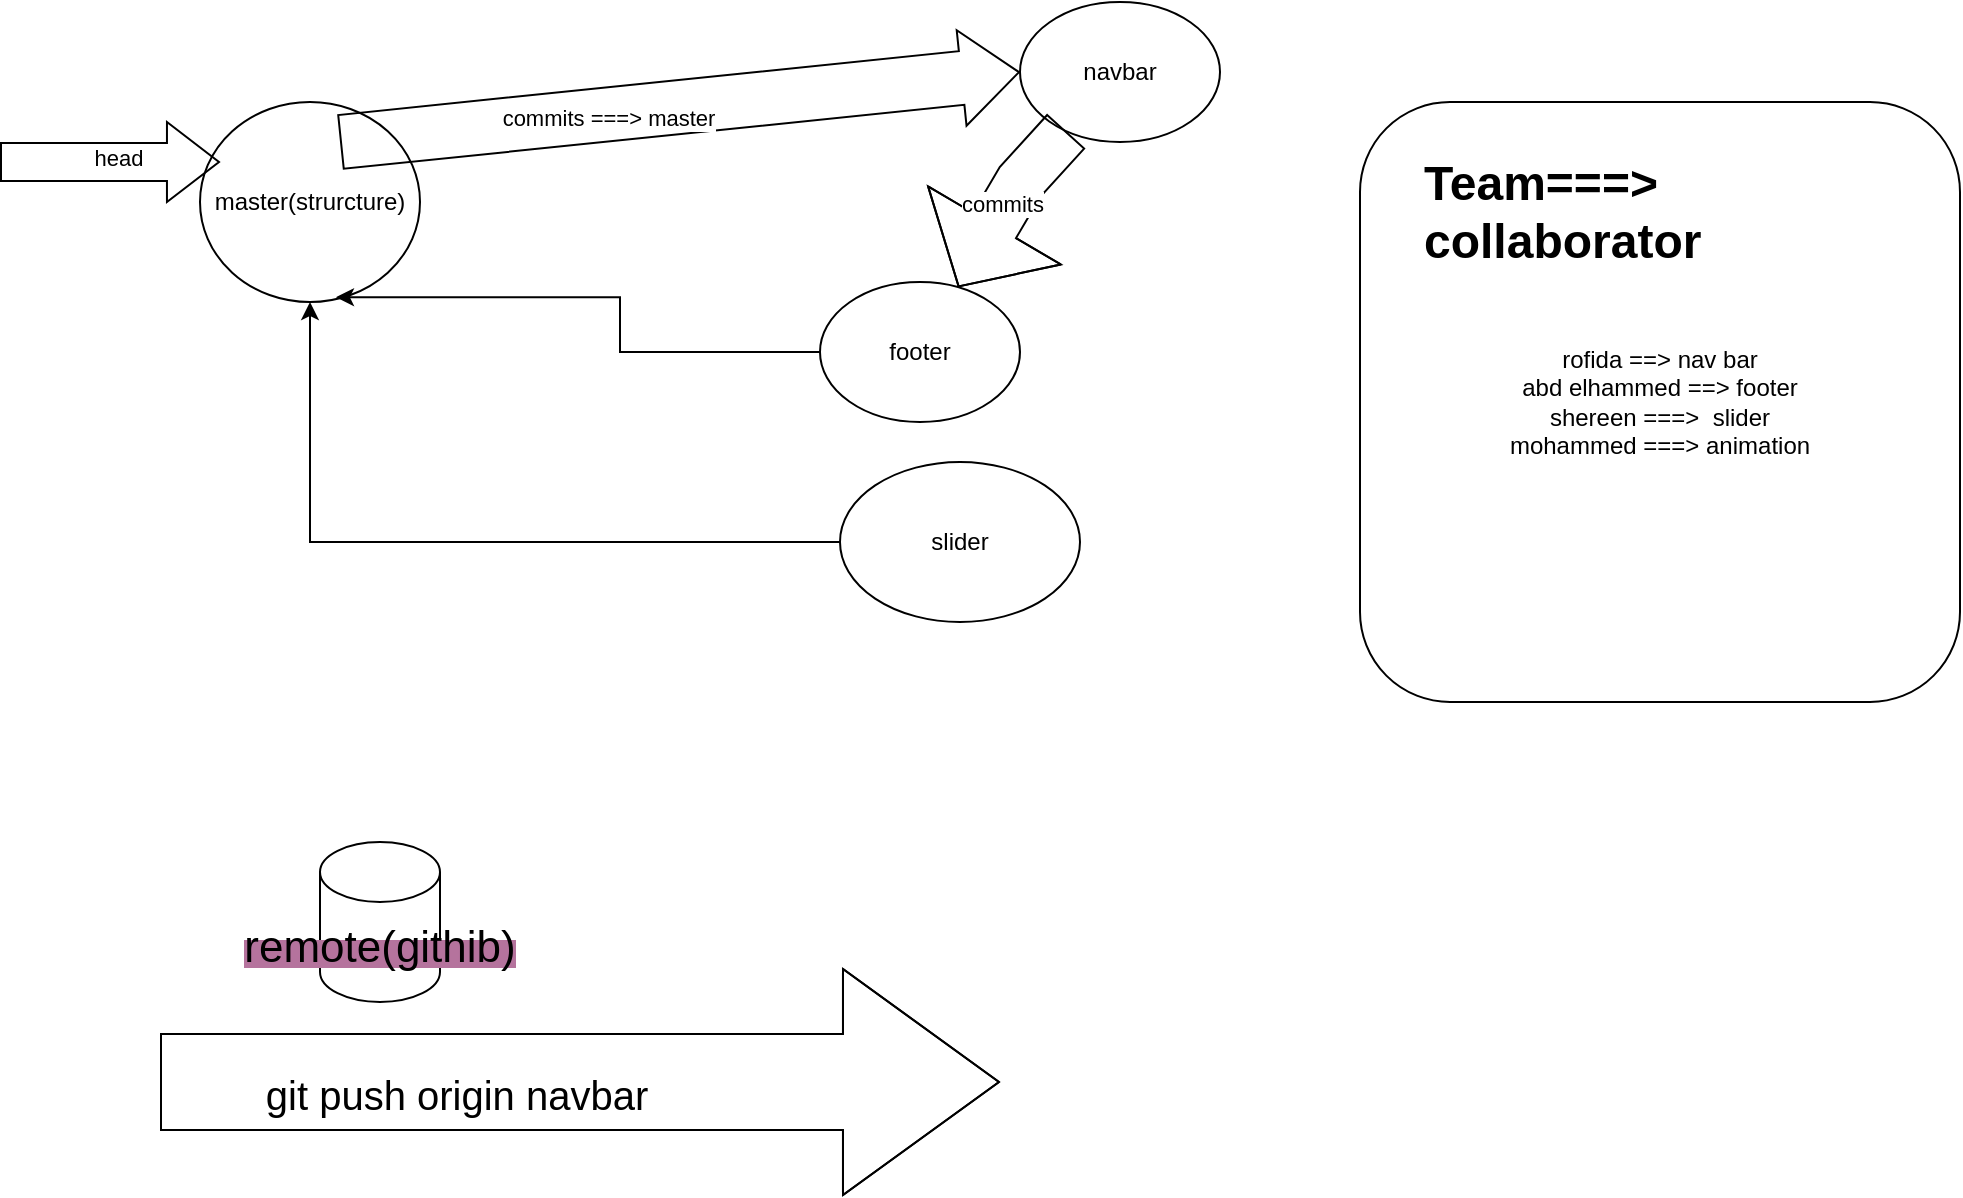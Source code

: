 <mxfile version="26.2.6">
  <diagram name="Page-1" id="25QlJ9H9q0o0jUQUy7rk">
    <mxGraphModel dx="1044" dy="535" grid="1" gridSize="10" guides="1" tooltips="1" connect="1" arrows="1" fold="1" page="1" pageScale="1" pageWidth="2339" pageHeight="3300" math="0" shadow="0">
      <root>
        <mxCell id="0" />
        <mxCell id="1" parent="0" />
        <mxCell id="AOSDoG1ckG6fl6pBB187-1" value="master(strurcture)" style="ellipse;whiteSpace=wrap;html=1;" vertex="1" parent="1">
          <mxGeometry x="140" y="60" width="110" height="100" as="geometry" />
        </mxCell>
        <mxCell id="AOSDoG1ckG6fl6pBB187-5" value="navbar" style="ellipse;whiteSpace=wrap;html=1;" vertex="1" parent="1">
          <mxGeometry x="550" y="10" width="100" height="70" as="geometry" />
        </mxCell>
        <mxCell id="AOSDoG1ckG6fl6pBB187-8" value="footer" style="ellipse;whiteSpace=wrap;html=1;" vertex="1" parent="1">
          <mxGeometry x="450" y="150" width="100" height="70" as="geometry" />
        </mxCell>
        <mxCell id="AOSDoG1ckG6fl6pBB187-15" style="edgeStyle=orthogonalEdgeStyle;rounded=0;orthogonalLoop=1;jettySize=auto;html=1;" edge="1" parent="1" source="AOSDoG1ckG6fl6pBB187-9" target="AOSDoG1ckG6fl6pBB187-1">
          <mxGeometry relative="1" as="geometry" />
        </mxCell>
        <mxCell id="AOSDoG1ckG6fl6pBB187-9" value="slider" style="ellipse;whiteSpace=wrap;html=1;" vertex="1" parent="1">
          <mxGeometry x="460" y="240" width="120" height="80" as="geometry" />
        </mxCell>
        <mxCell id="AOSDoG1ckG6fl6pBB187-10" value="" style="shape=flexArrow;endArrow=classic;html=1;rounded=0;width=19;endSize=8.34;" edge="1" parent="1">
          <mxGeometry width="50" height="50" relative="1" as="geometry">
            <mxPoint x="40" y="90" as="sourcePoint" />
            <mxPoint x="150" y="90" as="targetPoint" />
          </mxGeometry>
        </mxCell>
        <mxCell id="AOSDoG1ckG6fl6pBB187-11" value="head" style="edgeLabel;html=1;align=center;verticalAlign=middle;resizable=0;points=[];" vertex="1" connectable="0" parent="AOSDoG1ckG6fl6pBB187-10">
          <mxGeometry x="0.073" y="2" relative="1" as="geometry">
            <mxPoint as="offset" />
          </mxGeometry>
        </mxCell>
        <mxCell id="AOSDoG1ckG6fl6pBB187-12" value="rofida ==&amp;gt; nav bar&lt;br&gt;abd elhammed ==&amp;gt; footer&lt;br&gt;shereen ===&amp;gt;&amp;nbsp; slider&lt;br&gt;mohammed ===&amp;gt; animation" style="rounded=1;whiteSpace=wrap;html=1;" vertex="1" parent="1">
          <mxGeometry x="720" y="60" width="300" height="300" as="geometry" />
        </mxCell>
        <mxCell id="AOSDoG1ckG6fl6pBB187-18" style="edgeStyle=orthogonalEdgeStyle;rounded=0;orthogonalLoop=1;jettySize=auto;html=1;entryX=0.618;entryY=0.976;entryDx=0;entryDy=0;entryPerimeter=0;" edge="1" parent="1" source="AOSDoG1ckG6fl6pBB187-8" target="AOSDoG1ckG6fl6pBB187-1">
          <mxGeometry relative="1" as="geometry" />
        </mxCell>
        <mxCell id="AOSDoG1ckG6fl6pBB187-20" value="&lt;h1 style=&quot;margin-top: 0px;&quot;&gt;Team===&amp;gt; collaborator&lt;/h1&gt;&lt;p&gt;&lt;br&gt;&lt;/p&gt;" style="text;html=1;whiteSpace=wrap;overflow=hidden;rounded=0;" vertex="1" parent="1">
          <mxGeometry x="750" y="80" width="240" height="80" as="geometry" />
        </mxCell>
        <mxCell id="AOSDoG1ckG6fl6pBB187-21" value="" style="shape=flexArrow;endArrow=classic;html=1;rounded=0;width=27;endSize=9.28;entryX=0;entryY=0.5;entryDx=0;entryDy=0;" edge="1" parent="1" target="AOSDoG1ckG6fl6pBB187-5">
          <mxGeometry width="50" height="50" relative="1" as="geometry">
            <mxPoint x="210" y="80" as="sourcePoint" />
            <mxPoint x="470" y="75" as="targetPoint" />
            <Array as="points" />
          </mxGeometry>
        </mxCell>
        <mxCell id="AOSDoG1ckG6fl6pBB187-22" value="commits ===&amp;gt; master" style="edgeLabel;html=1;align=center;verticalAlign=middle;resizable=0;points=[];" vertex="1" connectable="0" parent="AOSDoG1ckG6fl6pBB187-21">
          <mxGeometry x="-0.216" y="-1" relative="1" as="geometry">
            <mxPoint as="offset" />
          </mxGeometry>
        </mxCell>
        <mxCell id="AOSDoG1ckG6fl6pBB187-23" value="" style="shape=flexArrow;endArrow=classic;html=1;rounded=0;endWidth=51;endSize=11.46;width=25;" edge="1" parent="1" source="AOSDoG1ckG6fl6pBB187-5" target="AOSDoG1ckG6fl6pBB187-8">
          <mxGeometry width="50" height="50" relative="1" as="geometry">
            <mxPoint x="560" y="120" as="sourcePoint" />
            <mxPoint x="680" y="70" as="targetPoint" />
            <Array as="points">
              <mxPoint x="550" y="100" />
            </Array>
          </mxGeometry>
        </mxCell>
        <mxCell id="AOSDoG1ckG6fl6pBB187-24" value="commits" style="edgeLabel;html=1;align=center;verticalAlign=middle;resizable=0;points=[];" vertex="1" connectable="0" parent="AOSDoG1ckG6fl6pBB187-23">
          <mxGeometry x="0.019" y="-2" relative="1" as="geometry">
            <mxPoint as="offset" />
          </mxGeometry>
        </mxCell>
        <mxCell id="AOSDoG1ckG6fl6pBB187-25" value="&lt;span style=&quot;background-color: rgb(181, 115, 157);&quot;&gt;&lt;font style=&quot;font-size: 22px;&quot;&gt;remote(githib)&lt;/font&gt;&lt;/span&gt;" style="shape=cylinder3;whiteSpace=wrap;html=1;boundedLbl=1;backgroundOutline=1;size=15;" vertex="1" parent="1">
          <mxGeometry x="200" y="430" width="60" height="80" as="geometry" />
        </mxCell>
        <mxCell id="AOSDoG1ckG6fl6pBB187-26" value="" style="shape=flexArrow;endArrow=classic;html=1;rounded=0;endWidth=64;endSize=25.67;width=48;" edge="1" parent="1">
          <mxGeometry width="50" height="50" relative="1" as="geometry">
            <mxPoint x="120" y="550" as="sourcePoint" />
            <mxPoint x="540" y="550" as="targetPoint" />
            <Array as="points">
              <mxPoint x="340" y="550" />
            </Array>
          </mxGeometry>
        </mxCell>
        <mxCell id="AOSDoG1ckG6fl6pBB187-27" value="&lt;font style=&quot;font-size: 20px;&quot;&gt;git push origin navbar&lt;/font&gt;" style="edgeLabel;html=1;align=center;verticalAlign=middle;resizable=0;points=[];" vertex="1" connectable="0" parent="AOSDoG1ckG6fl6pBB187-26">
          <mxGeometry x="-0.295" y="-6" relative="1" as="geometry">
            <mxPoint as="offset" />
          </mxGeometry>
        </mxCell>
      </root>
    </mxGraphModel>
  </diagram>
</mxfile>
